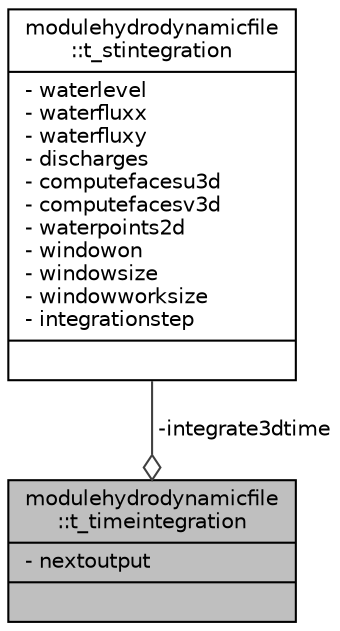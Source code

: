 digraph "modulehydrodynamicfile::t_timeintegration"
{
 // LATEX_PDF_SIZE
  edge [fontname="Helvetica",fontsize="10",labelfontname="Helvetica",labelfontsize="10"];
  node [fontname="Helvetica",fontsize="10",shape=record];
  Node1 [label="{modulehydrodynamicfile\l::t_timeintegration\n|- nextoutput\l|}",height=0.2,width=0.4,color="black", fillcolor="grey75", style="filled", fontcolor="black",tooltip=" "];
  Node2 -> Node1 [color="grey25",fontsize="10",style="solid",label=" -integrate3dtime" ,arrowhead="odiamond",fontname="Helvetica"];
  Node2 [label="{modulehydrodynamicfile\l::t_stintegration\n|- waterlevel\l- waterfluxx\l- waterfluxy\l- discharges\l- computefacesu3d\l- computefacesv3d\l- waterpoints2d\l- windowon\l- windowsize\l- windowworksize\l- integrationstep\l|}",height=0.2,width=0.4,color="black", fillcolor="white", style="filled",URL="$structmodulehydrodynamicfile_1_1t__stintegration.html",tooltip=" "];
}
